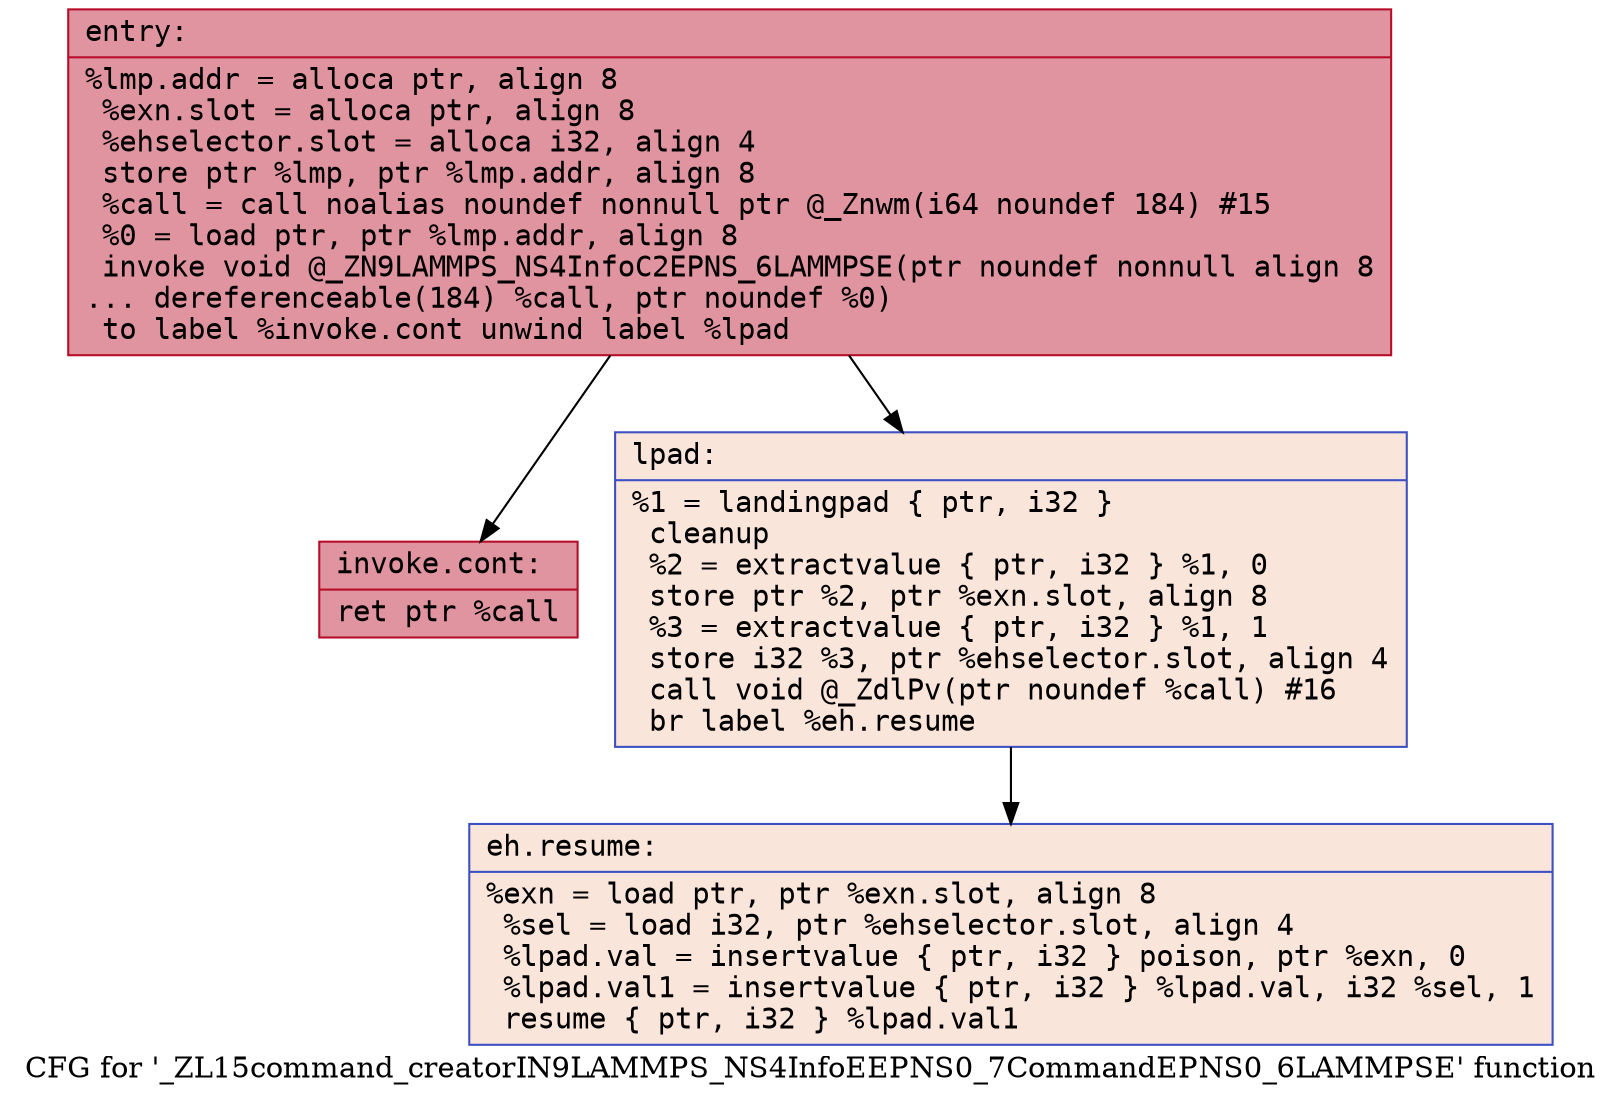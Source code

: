 digraph "CFG for '_ZL15command_creatorIN9LAMMPS_NS4InfoEEPNS0_7CommandEPNS0_6LAMMPSE' function" {
	label="CFG for '_ZL15command_creatorIN9LAMMPS_NS4InfoEEPNS0_7CommandEPNS0_6LAMMPSE' function";

	Node0x5628734afd20 [shape=record,color="#b70d28ff", style=filled, fillcolor="#b70d2870" fontname="Courier",label="{entry:\l|  %lmp.addr = alloca ptr, align 8\l  %exn.slot = alloca ptr, align 8\l  %ehselector.slot = alloca i32, align 4\l  store ptr %lmp, ptr %lmp.addr, align 8\l  %call = call noalias noundef nonnull ptr @_Znwm(i64 noundef 184) #15\l  %0 = load ptr, ptr %lmp.addr, align 8\l  invoke void @_ZN9LAMMPS_NS4InfoC2EPNS_6LAMMPSE(ptr noundef nonnull align 8\l... dereferenceable(184) %call, ptr noundef %0)\l          to label %invoke.cont unwind label %lpad\l}"];
	Node0x5628734afd20 -> Node0x5628734b1570[tooltip="entry -> invoke.cont\nProbability 100.00%" ];
	Node0x5628734afd20 -> Node0x5628734b15f0[tooltip="entry -> lpad\nProbability 0.00%" ];
	Node0x5628734b1570 [shape=record,color="#b70d28ff", style=filled, fillcolor="#b70d2870" fontname="Courier",label="{invoke.cont:\l|  ret ptr %call\l}"];
	Node0x5628734b15f0 [shape=record,color="#3d50c3ff", style=filled, fillcolor="#f4c5ad70" fontname="Courier",label="{lpad:\l|  %1 = landingpad \{ ptr, i32 \}\l          cleanup\l  %2 = extractvalue \{ ptr, i32 \} %1, 0\l  store ptr %2, ptr %exn.slot, align 8\l  %3 = extractvalue \{ ptr, i32 \} %1, 1\l  store i32 %3, ptr %ehselector.slot, align 4\l  call void @_ZdlPv(ptr noundef %call) #16\l  br label %eh.resume\l}"];
	Node0x5628734b15f0 -> Node0x5628734b1d40[tooltip="lpad -> eh.resume\nProbability 100.00%" ];
	Node0x5628734b1d40 [shape=record,color="#3d50c3ff", style=filled, fillcolor="#f4c5ad70" fontname="Courier",label="{eh.resume:\l|  %exn = load ptr, ptr %exn.slot, align 8\l  %sel = load i32, ptr %ehselector.slot, align 4\l  %lpad.val = insertvalue \{ ptr, i32 \} poison, ptr %exn, 0\l  %lpad.val1 = insertvalue \{ ptr, i32 \} %lpad.val, i32 %sel, 1\l  resume \{ ptr, i32 \} %lpad.val1\l}"];
}
